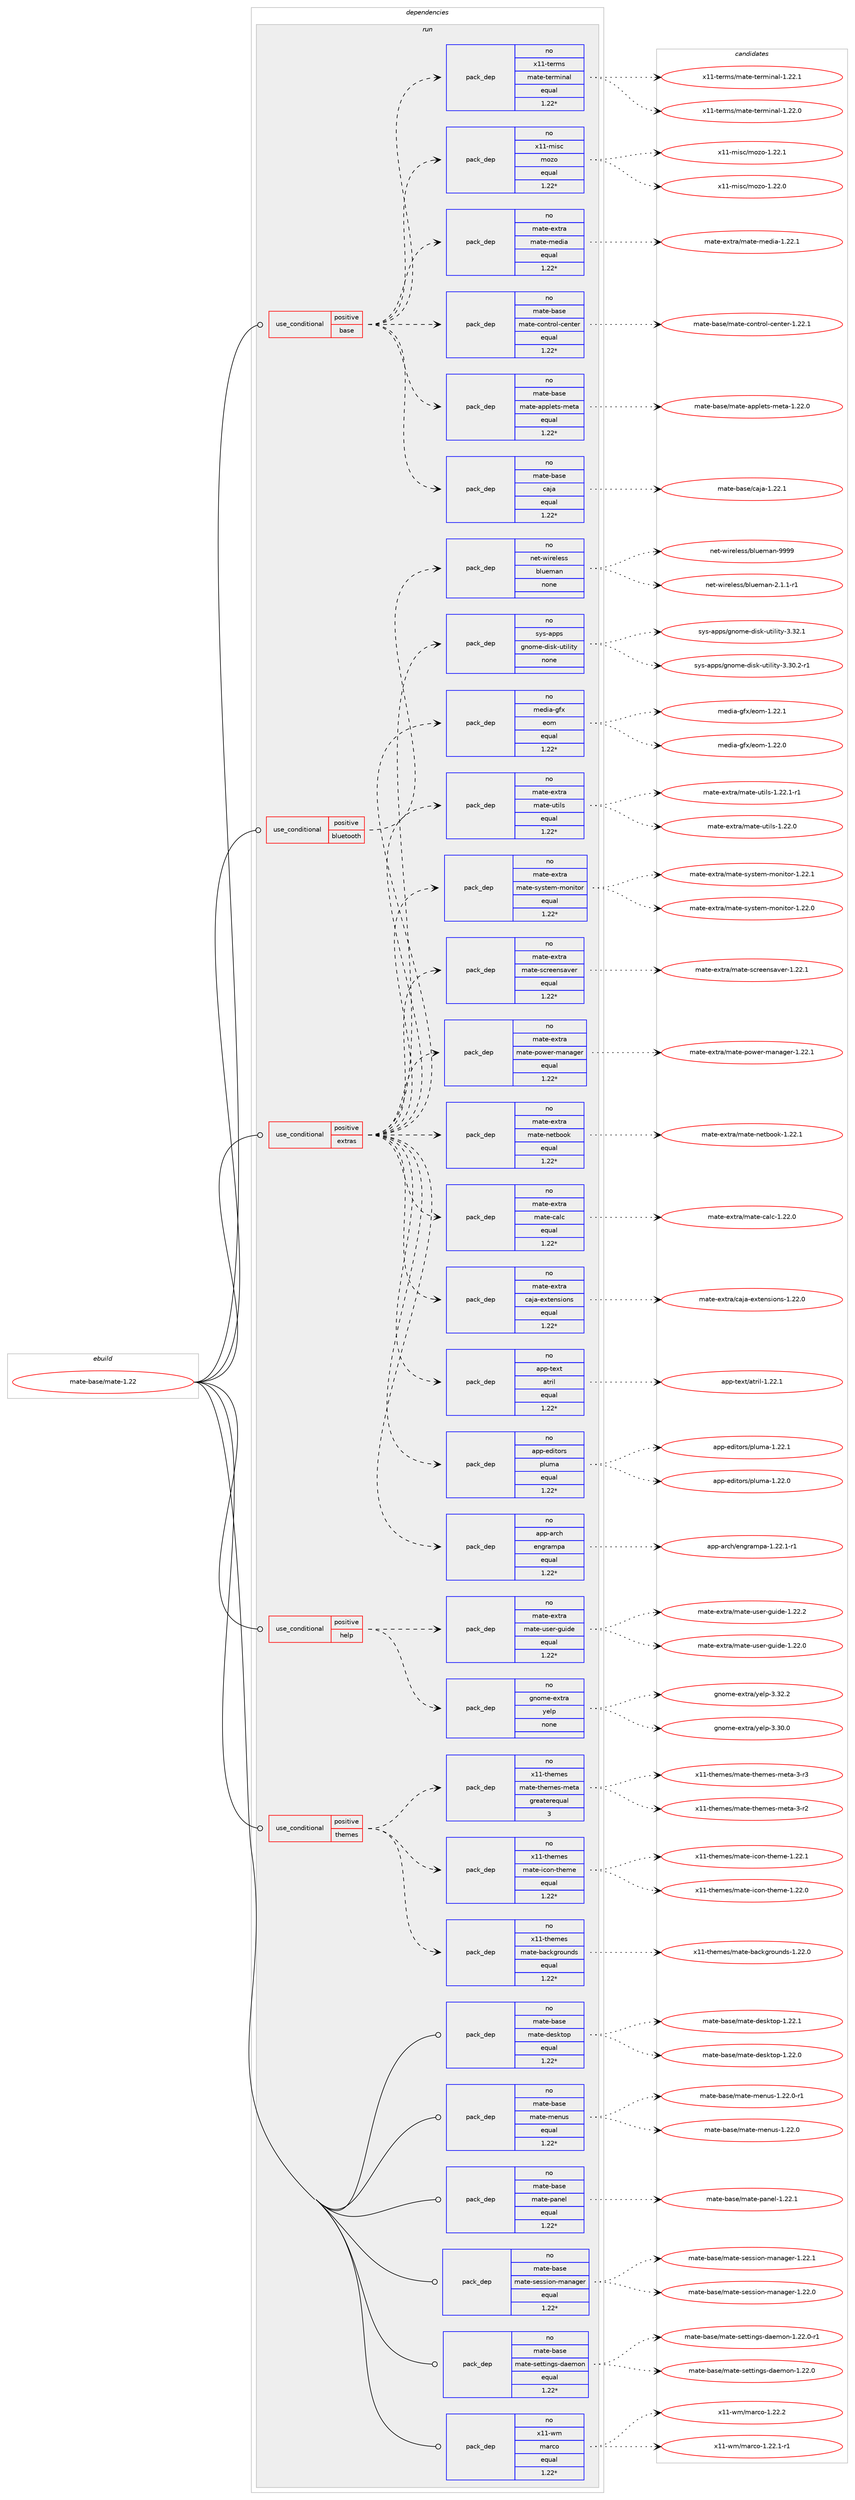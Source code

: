 digraph prolog {

# *************
# Graph options
# *************

newrank=true;
concentrate=true;
compound=true;
graph [rankdir=LR,fontname=Helvetica,fontsize=10,ranksep=1.5];#, ranksep=2.5, nodesep=0.2];
edge  [arrowhead=vee];
node  [fontname=Helvetica,fontsize=10];

# **********
# The ebuild
# **********

subgraph cluster_leftcol {
color=gray;
rank=same;
label=<<i>ebuild</i>>;
id [label="mate-base/mate-1.22", color=red, width=4, href="../mate-base/mate-1.22.svg"];
}

# ****************
# The dependencies
# ****************

subgraph cluster_midcol {
color=gray;
label=<<i>dependencies</i>>;
subgraph cluster_compile {
fillcolor="#eeeeee";
style=filled;
label=<<i>compile</i>>;
}
subgraph cluster_compileandrun {
fillcolor="#eeeeee";
style=filled;
label=<<i>compile and run</i>>;
}
subgraph cluster_run {
fillcolor="#eeeeee";
style=filled;
label=<<i>run</i>>;
subgraph cond188782 {
dependency774569 [label=<<TABLE BORDER="0" CELLBORDER="1" CELLSPACING="0" CELLPADDING="4"><TR><TD ROWSPAN="3" CELLPADDING="10">use_conditional</TD></TR><TR><TD>positive</TD></TR><TR><TD>base</TD></TR></TABLE>>, shape=none, color=red];
subgraph pack572363 {
dependency774570 [label=<<TABLE BORDER="0" CELLBORDER="1" CELLSPACING="0" CELLPADDING="4" WIDTH="220"><TR><TD ROWSPAN="6" CELLPADDING="30">pack_dep</TD></TR><TR><TD WIDTH="110">no</TD></TR><TR><TD>mate-base</TD></TR><TR><TD>caja</TD></TR><TR><TD>equal</TD></TR><TR><TD>1.22*</TD></TR></TABLE>>, shape=none, color=blue];
}
dependency774569:e -> dependency774570:w [weight=20,style="dashed",arrowhead="vee"];
subgraph pack572364 {
dependency774571 [label=<<TABLE BORDER="0" CELLBORDER="1" CELLSPACING="0" CELLPADDING="4" WIDTH="220"><TR><TD ROWSPAN="6" CELLPADDING="30">pack_dep</TD></TR><TR><TD WIDTH="110">no</TD></TR><TR><TD>mate-base</TD></TR><TR><TD>mate-applets-meta</TD></TR><TR><TD>equal</TD></TR><TR><TD>1.22*</TD></TR></TABLE>>, shape=none, color=blue];
}
dependency774569:e -> dependency774571:w [weight=20,style="dashed",arrowhead="vee"];
subgraph pack572365 {
dependency774572 [label=<<TABLE BORDER="0" CELLBORDER="1" CELLSPACING="0" CELLPADDING="4" WIDTH="220"><TR><TD ROWSPAN="6" CELLPADDING="30">pack_dep</TD></TR><TR><TD WIDTH="110">no</TD></TR><TR><TD>mate-base</TD></TR><TR><TD>mate-control-center</TD></TR><TR><TD>equal</TD></TR><TR><TD>1.22*</TD></TR></TABLE>>, shape=none, color=blue];
}
dependency774569:e -> dependency774572:w [weight=20,style="dashed",arrowhead="vee"];
subgraph pack572366 {
dependency774573 [label=<<TABLE BORDER="0" CELLBORDER="1" CELLSPACING="0" CELLPADDING="4" WIDTH="220"><TR><TD ROWSPAN="6" CELLPADDING="30">pack_dep</TD></TR><TR><TD WIDTH="110">no</TD></TR><TR><TD>mate-extra</TD></TR><TR><TD>mate-media</TD></TR><TR><TD>equal</TD></TR><TR><TD>1.22*</TD></TR></TABLE>>, shape=none, color=blue];
}
dependency774569:e -> dependency774573:w [weight=20,style="dashed",arrowhead="vee"];
subgraph pack572367 {
dependency774574 [label=<<TABLE BORDER="0" CELLBORDER="1" CELLSPACING="0" CELLPADDING="4" WIDTH="220"><TR><TD ROWSPAN="6" CELLPADDING="30">pack_dep</TD></TR><TR><TD WIDTH="110">no</TD></TR><TR><TD>x11-misc</TD></TR><TR><TD>mozo</TD></TR><TR><TD>equal</TD></TR><TR><TD>1.22*</TD></TR></TABLE>>, shape=none, color=blue];
}
dependency774569:e -> dependency774574:w [weight=20,style="dashed",arrowhead="vee"];
subgraph pack572368 {
dependency774575 [label=<<TABLE BORDER="0" CELLBORDER="1" CELLSPACING="0" CELLPADDING="4" WIDTH="220"><TR><TD ROWSPAN="6" CELLPADDING="30">pack_dep</TD></TR><TR><TD WIDTH="110">no</TD></TR><TR><TD>x11-terms</TD></TR><TR><TD>mate-terminal</TD></TR><TR><TD>equal</TD></TR><TR><TD>1.22*</TD></TR></TABLE>>, shape=none, color=blue];
}
dependency774569:e -> dependency774575:w [weight=20,style="dashed",arrowhead="vee"];
}
id:e -> dependency774569:w [weight=20,style="solid",arrowhead="odot"];
subgraph cond188783 {
dependency774576 [label=<<TABLE BORDER="0" CELLBORDER="1" CELLSPACING="0" CELLPADDING="4"><TR><TD ROWSPAN="3" CELLPADDING="10">use_conditional</TD></TR><TR><TD>positive</TD></TR><TR><TD>bluetooth</TD></TR></TABLE>>, shape=none, color=red];
subgraph pack572369 {
dependency774577 [label=<<TABLE BORDER="0" CELLBORDER="1" CELLSPACING="0" CELLPADDING="4" WIDTH="220"><TR><TD ROWSPAN="6" CELLPADDING="30">pack_dep</TD></TR><TR><TD WIDTH="110">no</TD></TR><TR><TD>net-wireless</TD></TR><TR><TD>blueman</TD></TR><TR><TD>none</TD></TR><TR><TD></TD></TR></TABLE>>, shape=none, color=blue];
}
dependency774576:e -> dependency774577:w [weight=20,style="dashed",arrowhead="vee"];
}
id:e -> dependency774576:w [weight=20,style="solid",arrowhead="odot"];
subgraph cond188784 {
dependency774578 [label=<<TABLE BORDER="0" CELLBORDER="1" CELLSPACING="0" CELLPADDING="4"><TR><TD ROWSPAN="3" CELLPADDING="10">use_conditional</TD></TR><TR><TD>positive</TD></TR><TR><TD>extras</TD></TR></TABLE>>, shape=none, color=red];
subgraph pack572370 {
dependency774579 [label=<<TABLE BORDER="0" CELLBORDER="1" CELLSPACING="0" CELLPADDING="4" WIDTH="220"><TR><TD ROWSPAN="6" CELLPADDING="30">pack_dep</TD></TR><TR><TD WIDTH="110">no</TD></TR><TR><TD>app-arch</TD></TR><TR><TD>engrampa</TD></TR><TR><TD>equal</TD></TR><TR><TD>1.22*</TD></TR></TABLE>>, shape=none, color=blue];
}
dependency774578:e -> dependency774579:w [weight=20,style="dashed",arrowhead="vee"];
subgraph pack572371 {
dependency774580 [label=<<TABLE BORDER="0" CELLBORDER="1" CELLSPACING="0" CELLPADDING="4" WIDTH="220"><TR><TD ROWSPAN="6" CELLPADDING="30">pack_dep</TD></TR><TR><TD WIDTH="110">no</TD></TR><TR><TD>app-editors</TD></TR><TR><TD>pluma</TD></TR><TR><TD>equal</TD></TR><TR><TD>1.22*</TD></TR></TABLE>>, shape=none, color=blue];
}
dependency774578:e -> dependency774580:w [weight=20,style="dashed",arrowhead="vee"];
subgraph pack572372 {
dependency774581 [label=<<TABLE BORDER="0" CELLBORDER="1" CELLSPACING="0" CELLPADDING="4" WIDTH="220"><TR><TD ROWSPAN="6" CELLPADDING="30">pack_dep</TD></TR><TR><TD WIDTH="110">no</TD></TR><TR><TD>app-text</TD></TR><TR><TD>atril</TD></TR><TR><TD>equal</TD></TR><TR><TD>1.22*</TD></TR></TABLE>>, shape=none, color=blue];
}
dependency774578:e -> dependency774581:w [weight=20,style="dashed",arrowhead="vee"];
subgraph pack572373 {
dependency774582 [label=<<TABLE BORDER="0" CELLBORDER="1" CELLSPACING="0" CELLPADDING="4" WIDTH="220"><TR><TD ROWSPAN="6" CELLPADDING="30">pack_dep</TD></TR><TR><TD WIDTH="110">no</TD></TR><TR><TD>mate-extra</TD></TR><TR><TD>caja-extensions</TD></TR><TR><TD>equal</TD></TR><TR><TD>1.22*</TD></TR></TABLE>>, shape=none, color=blue];
}
dependency774578:e -> dependency774582:w [weight=20,style="dashed",arrowhead="vee"];
subgraph pack572374 {
dependency774583 [label=<<TABLE BORDER="0" CELLBORDER="1" CELLSPACING="0" CELLPADDING="4" WIDTH="220"><TR><TD ROWSPAN="6" CELLPADDING="30">pack_dep</TD></TR><TR><TD WIDTH="110">no</TD></TR><TR><TD>mate-extra</TD></TR><TR><TD>mate-calc</TD></TR><TR><TD>equal</TD></TR><TR><TD>1.22*</TD></TR></TABLE>>, shape=none, color=blue];
}
dependency774578:e -> dependency774583:w [weight=20,style="dashed",arrowhead="vee"];
subgraph pack572375 {
dependency774584 [label=<<TABLE BORDER="0" CELLBORDER="1" CELLSPACING="0" CELLPADDING="4" WIDTH="220"><TR><TD ROWSPAN="6" CELLPADDING="30">pack_dep</TD></TR><TR><TD WIDTH="110">no</TD></TR><TR><TD>mate-extra</TD></TR><TR><TD>mate-netbook</TD></TR><TR><TD>equal</TD></TR><TR><TD>1.22*</TD></TR></TABLE>>, shape=none, color=blue];
}
dependency774578:e -> dependency774584:w [weight=20,style="dashed",arrowhead="vee"];
subgraph pack572376 {
dependency774585 [label=<<TABLE BORDER="0" CELLBORDER="1" CELLSPACING="0" CELLPADDING="4" WIDTH="220"><TR><TD ROWSPAN="6" CELLPADDING="30">pack_dep</TD></TR><TR><TD WIDTH="110">no</TD></TR><TR><TD>mate-extra</TD></TR><TR><TD>mate-power-manager</TD></TR><TR><TD>equal</TD></TR><TR><TD>1.22*</TD></TR></TABLE>>, shape=none, color=blue];
}
dependency774578:e -> dependency774585:w [weight=20,style="dashed",arrowhead="vee"];
subgraph pack572377 {
dependency774586 [label=<<TABLE BORDER="0" CELLBORDER="1" CELLSPACING="0" CELLPADDING="4" WIDTH="220"><TR><TD ROWSPAN="6" CELLPADDING="30">pack_dep</TD></TR><TR><TD WIDTH="110">no</TD></TR><TR><TD>mate-extra</TD></TR><TR><TD>mate-screensaver</TD></TR><TR><TD>equal</TD></TR><TR><TD>1.22*</TD></TR></TABLE>>, shape=none, color=blue];
}
dependency774578:e -> dependency774586:w [weight=20,style="dashed",arrowhead="vee"];
subgraph pack572378 {
dependency774587 [label=<<TABLE BORDER="0" CELLBORDER="1" CELLSPACING="0" CELLPADDING="4" WIDTH="220"><TR><TD ROWSPAN="6" CELLPADDING="30">pack_dep</TD></TR><TR><TD WIDTH="110">no</TD></TR><TR><TD>mate-extra</TD></TR><TR><TD>mate-system-monitor</TD></TR><TR><TD>equal</TD></TR><TR><TD>1.22*</TD></TR></TABLE>>, shape=none, color=blue];
}
dependency774578:e -> dependency774587:w [weight=20,style="dashed",arrowhead="vee"];
subgraph pack572379 {
dependency774588 [label=<<TABLE BORDER="0" CELLBORDER="1" CELLSPACING="0" CELLPADDING="4" WIDTH="220"><TR><TD ROWSPAN="6" CELLPADDING="30">pack_dep</TD></TR><TR><TD WIDTH="110">no</TD></TR><TR><TD>mate-extra</TD></TR><TR><TD>mate-utils</TD></TR><TR><TD>equal</TD></TR><TR><TD>1.22*</TD></TR></TABLE>>, shape=none, color=blue];
}
dependency774578:e -> dependency774588:w [weight=20,style="dashed",arrowhead="vee"];
subgraph pack572380 {
dependency774589 [label=<<TABLE BORDER="0" CELLBORDER="1" CELLSPACING="0" CELLPADDING="4" WIDTH="220"><TR><TD ROWSPAN="6" CELLPADDING="30">pack_dep</TD></TR><TR><TD WIDTH="110">no</TD></TR><TR><TD>media-gfx</TD></TR><TR><TD>eom</TD></TR><TR><TD>equal</TD></TR><TR><TD>1.22*</TD></TR></TABLE>>, shape=none, color=blue];
}
dependency774578:e -> dependency774589:w [weight=20,style="dashed",arrowhead="vee"];
subgraph pack572381 {
dependency774590 [label=<<TABLE BORDER="0" CELLBORDER="1" CELLSPACING="0" CELLPADDING="4" WIDTH="220"><TR><TD ROWSPAN="6" CELLPADDING="30">pack_dep</TD></TR><TR><TD WIDTH="110">no</TD></TR><TR><TD>sys-apps</TD></TR><TR><TD>gnome-disk-utility</TD></TR><TR><TD>none</TD></TR><TR><TD></TD></TR></TABLE>>, shape=none, color=blue];
}
dependency774578:e -> dependency774590:w [weight=20,style="dashed",arrowhead="vee"];
}
id:e -> dependency774578:w [weight=20,style="solid",arrowhead="odot"];
subgraph cond188785 {
dependency774591 [label=<<TABLE BORDER="0" CELLBORDER="1" CELLSPACING="0" CELLPADDING="4"><TR><TD ROWSPAN="3" CELLPADDING="10">use_conditional</TD></TR><TR><TD>positive</TD></TR><TR><TD>help</TD></TR></TABLE>>, shape=none, color=red];
subgraph pack572382 {
dependency774592 [label=<<TABLE BORDER="0" CELLBORDER="1" CELLSPACING="0" CELLPADDING="4" WIDTH="220"><TR><TD ROWSPAN="6" CELLPADDING="30">pack_dep</TD></TR><TR><TD WIDTH="110">no</TD></TR><TR><TD>gnome-extra</TD></TR><TR><TD>yelp</TD></TR><TR><TD>none</TD></TR><TR><TD></TD></TR></TABLE>>, shape=none, color=blue];
}
dependency774591:e -> dependency774592:w [weight=20,style="dashed",arrowhead="vee"];
subgraph pack572383 {
dependency774593 [label=<<TABLE BORDER="0" CELLBORDER="1" CELLSPACING="0" CELLPADDING="4" WIDTH="220"><TR><TD ROWSPAN="6" CELLPADDING="30">pack_dep</TD></TR><TR><TD WIDTH="110">no</TD></TR><TR><TD>mate-extra</TD></TR><TR><TD>mate-user-guide</TD></TR><TR><TD>equal</TD></TR><TR><TD>1.22*</TD></TR></TABLE>>, shape=none, color=blue];
}
dependency774591:e -> dependency774593:w [weight=20,style="dashed",arrowhead="vee"];
}
id:e -> dependency774591:w [weight=20,style="solid",arrowhead="odot"];
subgraph cond188786 {
dependency774594 [label=<<TABLE BORDER="0" CELLBORDER="1" CELLSPACING="0" CELLPADDING="4"><TR><TD ROWSPAN="3" CELLPADDING="10">use_conditional</TD></TR><TR><TD>positive</TD></TR><TR><TD>themes</TD></TR></TABLE>>, shape=none, color=red];
subgraph pack572384 {
dependency774595 [label=<<TABLE BORDER="0" CELLBORDER="1" CELLSPACING="0" CELLPADDING="4" WIDTH="220"><TR><TD ROWSPAN="6" CELLPADDING="30">pack_dep</TD></TR><TR><TD WIDTH="110">no</TD></TR><TR><TD>x11-themes</TD></TR><TR><TD>mate-backgrounds</TD></TR><TR><TD>equal</TD></TR><TR><TD>1.22*</TD></TR></TABLE>>, shape=none, color=blue];
}
dependency774594:e -> dependency774595:w [weight=20,style="dashed",arrowhead="vee"];
subgraph pack572385 {
dependency774596 [label=<<TABLE BORDER="0" CELLBORDER="1" CELLSPACING="0" CELLPADDING="4" WIDTH="220"><TR><TD ROWSPAN="6" CELLPADDING="30">pack_dep</TD></TR><TR><TD WIDTH="110">no</TD></TR><TR><TD>x11-themes</TD></TR><TR><TD>mate-icon-theme</TD></TR><TR><TD>equal</TD></TR><TR><TD>1.22*</TD></TR></TABLE>>, shape=none, color=blue];
}
dependency774594:e -> dependency774596:w [weight=20,style="dashed",arrowhead="vee"];
subgraph pack572386 {
dependency774597 [label=<<TABLE BORDER="0" CELLBORDER="1" CELLSPACING="0" CELLPADDING="4" WIDTH="220"><TR><TD ROWSPAN="6" CELLPADDING="30">pack_dep</TD></TR><TR><TD WIDTH="110">no</TD></TR><TR><TD>x11-themes</TD></TR><TR><TD>mate-themes-meta</TD></TR><TR><TD>greaterequal</TD></TR><TR><TD>3</TD></TR></TABLE>>, shape=none, color=blue];
}
dependency774594:e -> dependency774597:w [weight=20,style="dashed",arrowhead="vee"];
}
id:e -> dependency774594:w [weight=20,style="solid",arrowhead="odot"];
subgraph pack572387 {
dependency774598 [label=<<TABLE BORDER="0" CELLBORDER="1" CELLSPACING="0" CELLPADDING="4" WIDTH="220"><TR><TD ROWSPAN="6" CELLPADDING="30">pack_dep</TD></TR><TR><TD WIDTH="110">no</TD></TR><TR><TD>mate-base</TD></TR><TR><TD>mate-desktop</TD></TR><TR><TD>equal</TD></TR><TR><TD>1.22*</TD></TR></TABLE>>, shape=none, color=blue];
}
id:e -> dependency774598:w [weight=20,style="solid",arrowhead="odot"];
subgraph pack572388 {
dependency774599 [label=<<TABLE BORDER="0" CELLBORDER="1" CELLSPACING="0" CELLPADDING="4" WIDTH="220"><TR><TD ROWSPAN="6" CELLPADDING="30">pack_dep</TD></TR><TR><TD WIDTH="110">no</TD></TR><TR><TD>mate-base</TD></TR><TR><TD>mate-menus</TD></TR><TR><TD>equal</TD></TR><TR><TD>1.22*</TD></TR></TABLE>>, shape=none, color=blue];
}
id:e -> dependency774599:w [weight=20,style="solid",arrowhead="odot"];
subgraph pack572389 {
dependency774600 [label=<<TABLE BORDER="0" CELLBORDER="1" CELLSPACING="0" CELLPADDING="4" WIDTH="220"><TR><TD ROWSPAN="6" CELLPADDING="30">pack_dep</TD></TR><TR><TD WIDTH="110">no</TD></TR><TR><TD>mate-base</TD></TR><TR><TD>mate-panel</TD></TR><TR><TD>equal</TD></TR><TR><TD>1.22*</TD></TR></TABLE>>, shape=none, color=blue];
}
id:e -> dependency774600:w [weight=20,style="solid",arrowhead="odot"];
subgraph pack572390 {
dependency774601 [label=<<TABLE BORDER="0" CELLBORDER="1" CELLSPACING="0" CELLPADDING="4" WIDTH="220"><TR><TD ROWSPAN="6" CELLPADDING="30">pack_dep</TD></TR><TR><TD WIDTH="110">no</TD></TR><TR><TD>mate-base</TD></TR><TR><TD>mate-session-manager</TD></TR><TR><TD>equal</TD></TR><TR><TD>1.22*</TD></TR></TABLE>>, shape=none, color=blue];
}
id:e -> dependency774601:w [weight=20,style="solid",arrowhead="odot"];
subgraph pack572391 {
dependency774602 [label=<<TABLE BORDER="0" CELLBORDER="1" CELLSPACING="0" CELLPADDING="4" WIDTH="220"><TR><TD ROWSPAN="6" CELLPADDING="30">pack_dep</TD></TR><TR><TD WIDTH="110">no</TD></TR><TR><TD>mate-base</TD></TR><TR><TD>mate-settings-daemon</TD></TR><TR><TD>equal</TD></TR><TR><TD>1.22*</TD></TR></TABLE>>, shape=none, color=blue];
}
id:e -> dependency774602:w [weight=20,style="solid",arrowhead="odot"];
subgraph pack572392 {
dependency774603 [label=<<TABLE BORDER="0" CELLBORDER="1" CELLSPACING="0" CELLPADDING="4" WIDTH="220"><TR><TD ROWSPAN="6" CELLPADDING="30">pack_dep</TD></TR><TR><TD WIDTH="110">no</TD></TR><TR><TD>x11-wm</TD></TR><TR><TD>marco</TD></TR><TR><TD>equal</TD></TR><TR><TD>1.22*</TD></TR></TABLE>>, shape=none, color=blue];
}
id:e -> dependency774603:w [weight=20,style="solid",arrowhead="odot"];
}
}

# **************
# The candidates
# **************

subgraph cluster_choices {
rank=same;
color=gray;
label=<<i>candidates</i>>;

subgraph choice572363 {
color=black;
nodesep=1;
choice109971161014598971151014799971069745494650504649 [label="mate-base/caja-1.22.1", color=red, width=4,href="../mate-base/caja-1.22.1.svg"];
dependency774570:e -> choice109971161014598971151014799971069745494650504649:w [style=dotted,weight="100"];
}
subgraph choice572364 {
color=black;
nodesep=1;
choice1099711610145989711510147109971161014597112112108101116115451091011169745494650504648 [label="mate-base/mate-applets-meta-1.22.0", color=red, width=4,href="../mate-base/mate-applets-meta-1.22.0.svg"];
dependency774571:e -> choice1099711610145989711510147109971161014597112112108101116115451091011169745494650504648:w [style=dotted,weight="100"];
}
subgraph choice572365 {
color=black;
nodesep=1;
choice1099711610145989711510147109971161014599111110116114111108459910111011610111445494650504649 [label="mate-base/mate-control-center-1.22.1", color=red, width=4,href="../mate-base/mate-control-center-1.22.1.svg"];
dependency774572:e -> choice1099711610145989711510147109971161014599111110116114111108459910111011610111445494650504649:w [style=dotted,weight="100"];
}
subgraph choice572366 {
color=black;
nodesep=1;
choice1099711610145101120116114974710997116101451091011001059745494650504649 [label="mate-extra/mate-media-1.22.1", color=red, width=4,href="../mate-extra/mate-media-1.22.1.svg"];
dependency774573:e -> choice1099711610145101120116114974710997116101451091011001059745494650504649:w [style=dotted,weight="100"];
}
subgraph choice572367 {
color=black;
nodesep=1;
choice120494945109105115994710911112211145494650504648 [label="x11-misc/mozo-1.22.0", color=red, width=4,href="../x11-misc/mozo-1.22.0.svg"];
choice120494945109105115994710911112211145494650504649 [label="x11-misc/mozo-1.22.1", color=red, width=4,href="../x11-misc/mozo-1.22.1.svg"];
dependency774574:e -> choice120494945109105115994710911112211145494650504648:w [style=dotted,weight="100"];
dependency774574:e -> choice120494945109105115994710911112211145494650504649:w [style=dotted,weight="100"];
}
subgraph choice572368 {
color=black;
nodesep=1;
choice1204949451161011141091154710997116101451161011141091051109710845494650504648 [label="x11-terms/mate-terminal-1.22.0", color=red, width=4,href="../x11-terms/mate-terminal-1.22.0.svg"];
choice1204949451161011141091154710997116101451161011141091051109710845494650504649 [label="x11-terms/mate-terminal-1.22.1", color=red, width=4,href="../x11-terms/mate-terminal-1.22.1.svg"];
dependency774575:e -> choice1204949451161011141091154710997116101451161011141091051109710845494650504648:w [style=dotted,weight="100"];
dependency774575:e -> choice1204949451161011141091154710997116101451161011141091051109710845494650504649:w [style=dotted,weight="100"];
}
subgraph choice572369 {
color=black;
nodesep=1;
choice110101116451191051141011081011151154798108117101109971104550464946494511449 [label="net-wireless/blueman-2.1.1-r1", color=red, width=4,href="../net-wireless/blueman-2.1.1-r1.svg"];
choice110101116451191051141011081011151154798108117101109971104557575757 [label="net-wireless/blueman-9999", color=red, width=4,href="../net-wireless/blueman-9999.svg"];
dependency774577:e -> choice110101116451191051141011081011151154798108117101109971104550464946494511449:w [style=dotted,weight="100"];
dependency774577:e -> choice110101116451191051141011081011151154798108117101109971104557575757:w [style=dotted,weight="100"];
}
subgraph choice572370 {
color=black;
nodesep=1;
choice97112112459711499104471011101031149710911297454946505046494511449 [label="app-arch/engrampa-1.22.1-r1", color=red, width=4,href="../app-arch/engrampa-1.22.1-r1.svg"];
dependency774579:e -> choice97112112459711499104471011101031149710911297454946505046494511449:w [style=dotted,weight="100"];
}
subgraph choice572371 {
color=black;
nodesep=1;
choice9711211245101100105116111114115471121081171099745494650504648 [label="app-editors/pluma-1.22.0", color=red, width=4,href="../app-editors/pluma-1.22.0.svg"];
choice9711211245101100105116111114115471121081171099745494650504649 [label="app-editors/pluma-1.22.1", color=red, width=4,href="../app-editors/pluma-1.22.1.svg"];
dependency774580:e -> choice9711211245101100105116111114115471121081171099745494650504648:w [style=dotted,weight="100"];
dependency774580:e -> choice9711211245101100105116111114115471121081171099745494650504649:w [style=dotted,weight="100"];
}
subgraph choice572372 {
color=black;
nodesep=1;
choice9711211245116101120116479711611410510845494650504649 [label="app-text/atril-1.22.1", color=red, width=4,href="../app-text/atril-1.22.1.svg"];
dependency774581:e -> choice9711211245116101120116479711611410510845494650504649:w [style=dotted,weight="100"];
}
subgraph choice572373 {
color=black;
nodesep=1;
choice109971161014510112011611497479997106974510112011610111011510511111011545494650504648 [label="mate-extra/caja-extensions-1.22.0", color=red, width=4,href="../mate-extra/caja-extensions-1.22.0.svg"];
dependency774582:e -> choice109971161014510112011611497479997106974510112011610111011510511111011545494650504648:w [style=dotted,weight="100"];
}
subgraph choice572374 {
color=black;
nodesep=1;
choice10997116101451011201161149747109971161014599971089945494650504648 [label="mate-extra/mate-calc-1.22.0", color=red, width=4,href="../mate-extra/mate-calc-1.22.0.svg"];
dependency774583:e -> choice10997116101451011201161149747109971161014599971089945494650504648:w [style=dotted,weight="100"];
}
subgraph choice572375 {
color=black;
nodesep=1;
choice1099711610145101120116114974710997116101451101011169811111110745494650504649 [label="mate-extra/mate-netbook-1.22.1", color=red, width=4,href="../mate-extra/mate-netbook-1.22.1.svg"];
dependency774584:e -> choice1099711610145101120116114974710997116101451101011169811111110745494650504649:w [style=dotted,weight="100"];
}
subgraph choice572376 {
color=black;
nodesep=1;
choice10997116101451011201161149747109971161014511211111910111445109971109710310111445494650504649 [label="mate-extra/mate-power-manager-1.22.1", color=red, width=4,href="../mate-extra/mate-power-manager-1.22.1.svg"];
dependency774585:e -> choice10997116101451011201161149747109971161014511211111910111445109971109710310111445494650504649:w [style=dotted,weight="100"];
}
subgraph choice572377 {
color=black;
nodesep=1;
choice109971161014510112011611497471099711610145115991141011011101159711810111445494650504649 [label="mate-extra/mate-screensaver-1.22.1", color=red, width=4,href="../mate-extra/mate-screensaver-1.22.1.svg"];
dependency774586:e -> choice109971161014510112011611497471099711610145115991141011011101159711810111445494650504649:w [style=dotted,weight="100"];
}
subgraph choice572378 {
color=black;
nodesep=1;
choice1099711610145101120116114974710997116101451151211151161011094510911111010511611111445494650504648 [label="mate-extra/mate-system-monitor-1.22.0", color=red, width=4,href="../mate-extra/mate-system-monitor-1.22.0.svg"];
choice1099711610145101120116114974710997116101451151211151161011094510911111010511611111445494650504649 [label="mate-extra/mate-system-monitor-1.22.1", color=red, width=4,href="../mate-extra/mate-system-monitor-1.22.1.svg"];
dependency774587:e -> choice1099711610145101120116114974710997116101451151211151161011094510911111010511611111445494650504648:w [style=dotted,weight="100"];
dependency774587:e -> choice1099711610145101120116114974710997116101451151211151161011094510911111010511611111445494650504649:w [style=dotted,weight="100"];
}
subgraph choice572379 {
color=black;
nodesep=1;
choice10997116101451011201161149747109971161014511711610510811545494650504648 [label="mate-extra/mate-utils-1.22.0", color=red, width=4,href="../mate-extra/mate-utils-1.22.0.svg"];
choice109971161014510112011611497471099711610145117116105108115454946505046494511449 [label="mate-extra/mate-utils-1.22.1-r1", color=red, width=4,href="../mate-extra/mate-utils-1.22.1-r1.svg"];
dependency774588:e -> choice10997116101451011201161149747109971161014511711610510811545494650504648:w [style=dotted,weight="100"];
dependency774588:e -> choice109971161014510112011611497471099711610145117116105108115454946505046494511449:w [style=dotted,weight="100"];
}
subgraph choice572380 {
color=black;
nodesep=1;
choice10910110010597451031021204710111110945494650504648 [label="media-gfx/eom-1.22.0", color=red, width=4,href="../media-gfx/eom-1.22.0.svg"];
choice10910110010597451031021204710111110945494650504649 [label="media-gfx/eom-1.22.1", color=red, width=4,href="../media-gfx/eom-1.22.1.svg"];
dependency774589:e -> choice10910110010597451031021204710111110945494650504648:w [style=dotted,weight="100"];
dependency774589:e -> choice10910110010597451031021204710111110945494650504649:w [style=dotted,weight="100"];
}
subgraph choice572381 {
color=black;
nodesep=1;
choice1151211154597112112115471031101111091014510010511510745117116105108105116121455146514846504511449 [label="sys-apps/gnome-disk-utility-3.30.2-r1", color=red, width=4,href="../sys-apps/gnome-disk-utility-3.30.2-r1.svg"];
choice115121115459711211211547103110111109101451001051151074511711610510810511612145514651504649 [label="sys-apps/gnome-disk-utility-3.32.1", color=red, width=4,href="../sys-apps/gnome-disk-utility-3.32.1.svg"];
dependency774590:e -> choice1151211154597112112115471031101111091014510010511510745117116105108105116121455146514846504511449:w [style=dotted,weight="100"];
dependency774590:e -> choice115121115459711211211547103110111109101451001051151074511711610510810511612145514651504649:w [style=dotted,weight="100"];
}
subgraph choice572382 {
color=black;
nodesep=1;
choice10311011110910145101120116114974712110110811245514651484648 [label="gnome-extra/yelp-3.30.0", color=red, width=4,href="../gnome-extra/yelp-3.30.0.svg"];
choice10311011110910145101120116114974712110110811245514651504650 [label="gnome-extra/yelp-3.32.2", color=red, width=4,href="../gnome-extra/yelp-3.32.2.svg"];
dependency774592:e -> choice10311011110910145101120116114974712110110811245514651484648:w [style=dotted,weight="100"];
dependency774592:e -> choice10311011110910145101120116114974712110110811245514651504650:w [style=dotted,weight="100"];
}
subgraph choice572383 {
color=black;
nodesep=1;
choice1099711610145101120116114974710997116101451171151011144510311710510010145494650504648 [label="mate-extra/mate-user-guide-1.22.0", color=red, width=4,href="../mate-extra/mate-user-guide-1.22.0.svg"];
choice1099711610145101120116114974710997116101451171151011144510311710510010145494650504650 [label="mate-extra/mate-user-guide-1.22.2", color=red, width=4,href="../mate-extra/mate-user-guide-1.22.2.svg"];
dependency774593:e -> choice1099711610145101120116114974710997116101451171151011144510311710510010145494650504648:w [style=dotted,weight="100"];
dependency774593:e -> choice1099711610145101120116114974710997116101451171151011144510311710510010145494650504650:w [style=dotted,weight="100"];
}
subgraph choice572384 {
color=black;
nodesep=1;
choice12049494511610410110910111547109971161014598979910710311411111711010011545494650504648 [label="x11-themes/mate-backgrounds-1.22.0", color=red, width=4,href="../x11-themes/mate-backgrounds-1.22.0.svg"];
dependency774595:e -> choice12049494511610410110910111547109971161014598979910710311411111711010011545494650504648:w [style=dotted,weight="100"];
}
subgraph choice572385 {
color=black;
nodesep=1;
choice120494945116104101109101115471099711610145105991111104511610410110910145494650504648 [label="x11-themes/mate-icon-theme-1.22.0", color=red, width=4,href="../x11-themes/mate-icon-theme-1.22.0.svg"];
choice120494945116104101109101115471099711610145105991111104511610410110910145494650504649 [label="x11-themes/mate-icon-theme-1.22.1", color=red, width=4,href="../x11-themes/mate-icon-theme-1.22.1.svg"];
dependency774596:e -> choice120494945116104101109101115471099711610145105991111104511610410110910145494650504648:w [style=dotted,weight="100"];
dependency774596:e -> choice120494945116104101109101115471099711610145105991111104511610410110910145494650504649:w [style=dotted,weight="100"];
}
subgraph choice572386 {
color=black;
nodesep=1;
choice120494945116104101109101115471099711610145116104101109101115451091011169745514511450 [label="x11-themes/mate-themes-meta-3-r2", color=red, width=4,href="../x11-themes/mate-themes-meta-3-r2.svg"];
choice120494945116104101109101115471099711610145116104101109101115451091011169745514511451 [label="x11-themes/mate-themes-meta-3-r3", color=red, width=4,href="../x11-themes/mate-themes-meta-3-r3.svg"];
dependency774597:e -> choice120494945116104101109101115471099711610145116104101109101115451091011169745514511450:w [style=dotted,weight="100"];
dependency774597:e -> choice120494945116104101109101115471099711610145116104101109101115451091011169745514511451:w [style=dotted,weight="100"];
}
subgraph choice572387 {
color=black;
nodesep=1;
choice1099711610145989711510147109971161014510010111510711611111245494650504648 [label="mate-base/mate-desktop-1.22.0", color=red, width=4,href="../mate-base/mate-desktop-1.22.0.svg"];
choice1099711610145989711510147109971161014510010111510711611111245494650504649 [label="mate-base/mate-desktop-1.22.1", color=red, width=4,href="../mate-base/mate-desktop-1.22.1.svg"];
dependency774598:e -> choice1099711610145989711510147109971161014510010111510711611111245494650504648:w [style=dotted,weight="100"];
dependency774598:e -> choice1099711610145989711510147109971161014510010111510711611111245494650504649:w [style=dotted,weight="100"];
}
subgraph choice572388 {
color=black;
nodesep=1;
choice1099711610145989711510147109971161014510910111011711545494650504648 [label="mate-base/mate-menus-1.22.0", color=red, width=4,href="../mate-base/mate-menus-1.22.0.svg"];
choice10997116101459897115101471099711610145109101110117115454946505046484511449 [label="mate-base/mate-menus-1.22.0-r1", color=red, width=4,href="../mate-base/mate-menus-1.22.0-r1.svg"];
dependency774599:e -> choice1099711610145989711510147109971161014510910111011711545494650504648:w [style=dotted,weight="100"];
dependency774599:e -> choice10997116101459897115101471099711610145109101110117115454946505046484511449:w [style=dotted,weight="100"];
}
subgraph choice572389 {
color=black;
nodesep=1;
choice109971161014598971151014710997116101451129711010110845494650504649 [label="mate-base/mate-panel-1.22.1", color=red, width=4,href="../mate-base/mate-panel-1.22.1.svg"];
dependency774600:e -> choice109971161014598971151014710997116101451129711010110845494650504649:w [style=dotted,weight="100"];
}
subgraph choice572390 {
color=black;
nodesep=1;
choice1099711610145989711510147109971161014511510111511510511111045109971109710310111445494650504648 [label="mate-base/mate-session-manager-1.22.0", color=red, width=4,href="../mate-base/mate-session-manager-1.22.0.svg"];
choice1099711610145989711510147109971161014511510111511510511111045109971109710310111445494650504649 [label="mate-base/mate-session-manager-1.22.1", color=red, width=4,href="../mate-base/mate-session-manager-1.22.1.svg"];
dependency774601:e -> choice1099711610145989711510147109971161014511510111511510511111045109971109710310111445494650504648:w [style=dotted,weight="100"];
dependency774601:e -> choice1099711610145989711510147109971161014511510111511510511111045109971109710310111445494650504649:w [style=dotted,weight="100"];
}
subgraph choice572391 {
color=black;
nodesep=1;
choice10997116101459897115101471099711610145115101116116105110103115451009710110911111045494650504648 [label="mate-base/mate-settings-daemon-1.22.0", color=red, width=4,href="../mate-base/mate-settings-daemon-1.22.0.svg"];
choice109971161014598971151014710997116101451151011161161051101031154510097101109111110454946505046484511449 [label="mate-base/mate-settings-daemon-1.22.0-r1", color=red, width=4,href="../mate-base/mate-settings-daemon-1.22.0-r1.svg"];
dependency774602:e -> choice10997116101459897115101471099711610145115101116116105110103115451009710110911111045494650504648:w [style=dotted,weight="100"];
dependency774602:e -> choice109971161014598971151014710997116101451151011161161051101031154510097101109111110454946505046484511449:w [style=dotted,weight="100"];
}
subgraph choice572392 {
color=black;
nodesep=1;
choice120494945119109471099711499111454946505046494511449 [label="x11-wm/marco-1.22.1-r1", color=red, width=4,href="../x11-wm/marco-1.22.1-r1.svg"];
choice12049494511910947109971149911145494650504650 [label="x11-wm/marco-1.22.2", color=red, width=4,href="../x11-wm/marco-1.22.2.svg"];
dependency774603:e -> choice120494945119109471099711499111454946505046494511449:w [style=dotted,weight="100"];
dependency774603:e -> choice12049494511910947109971149911145494650504650:w [style=dotted,weight="100"];
}
}

}
